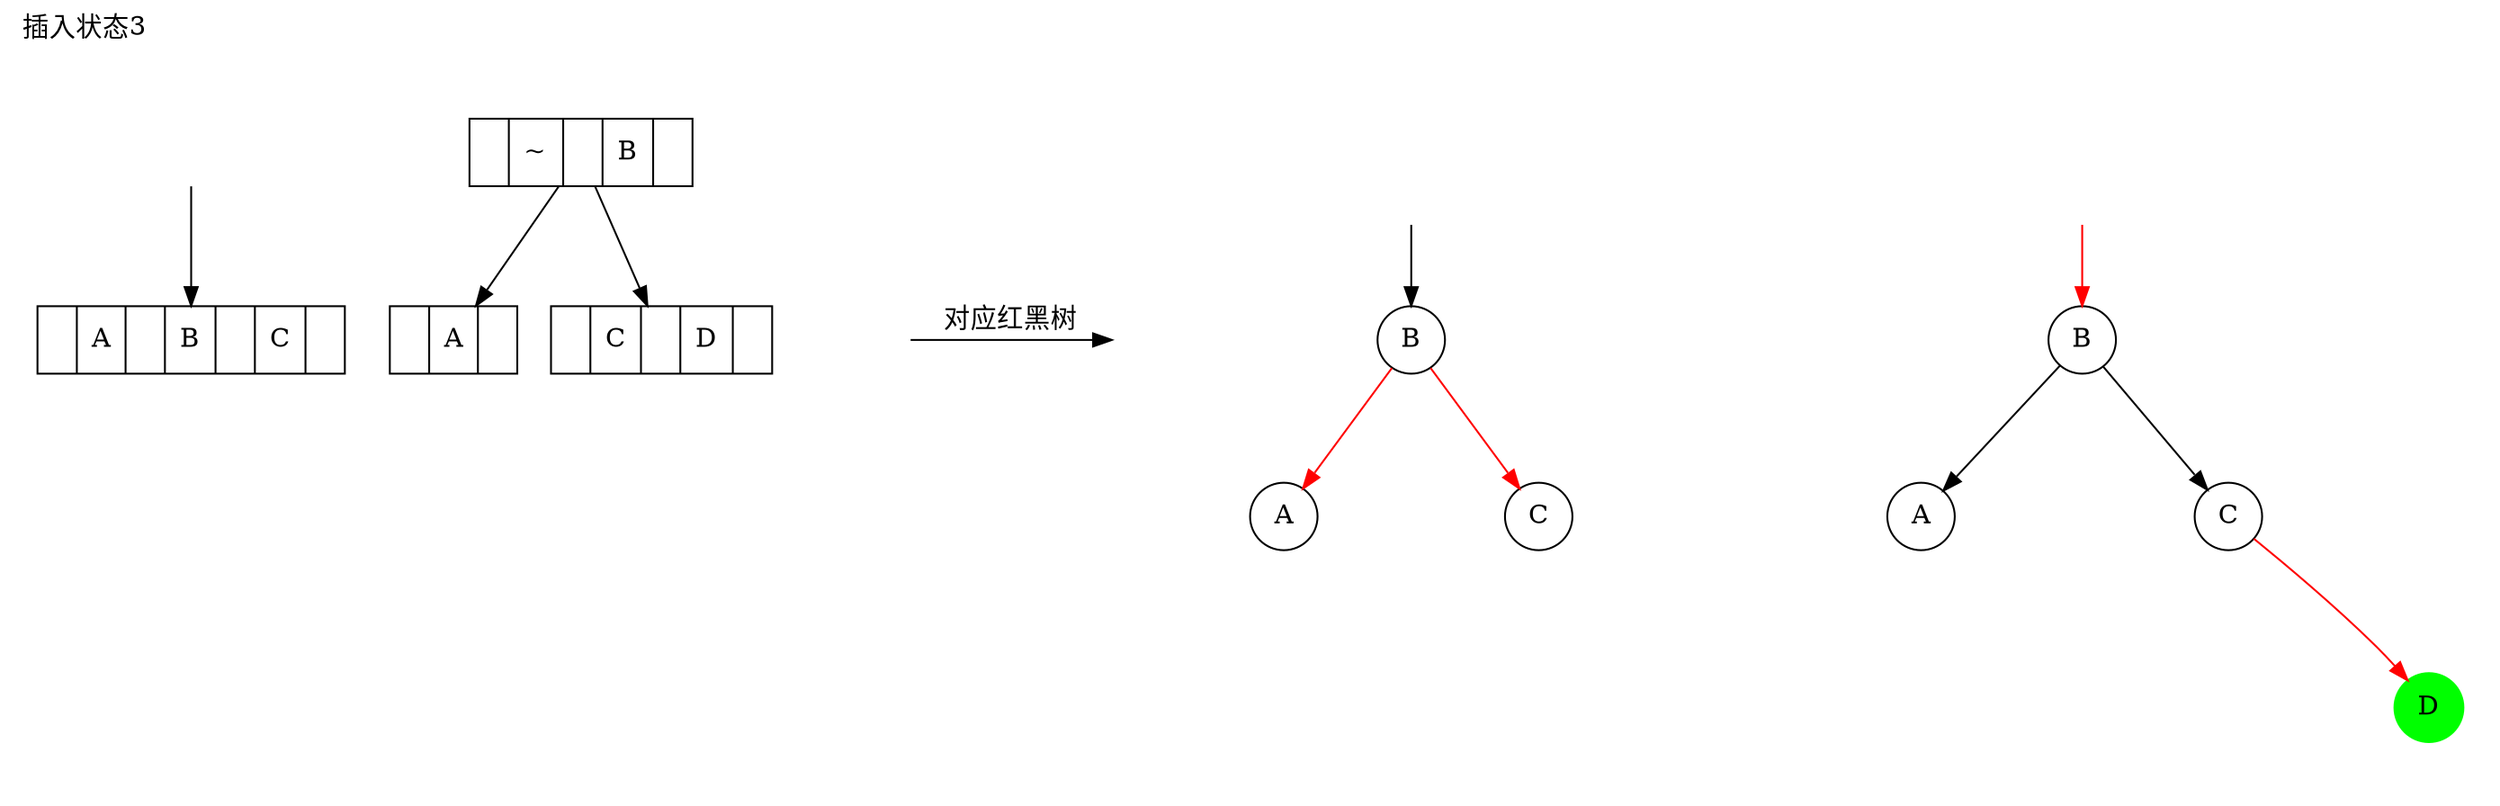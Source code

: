 digraph g{
label="插入状态3";
labeljust=l;
labelloc=t;

subgraph cluster_1{
label="";
node[shape=record];
penwidth=0;
n1_0[style=invis];
n1_1[label="<f1> | A | <f2> | B | <f3> | C | <f4>"];
n1_0->n1_1;
}

subgraph cluster_2{
label="";
node[shape=record];
penwidth=0;
n2_0[label="<f0> | ~ | <f1> | B | <f2>"];
n2_1[label="<f1> | A | <f2>"];
n2_2[label="<f1> | C | <f2> | D | <f3>"];
n2_0->n2_1;
n2_0->n2_2;
}


subgraph cluster_t{
label="";
node[shape=circle];
penwidth=0;
t_0[style=invis];
t_1[style=invis];
t_2[style=invis];
t_0->t_1[style=invis];
t_0->t_2[style=invis];
t_1->t_2[label="对应红黑树", constraint=false, minlen=3];
//t_0[style=invis];
//t_1[label="", shape=triangle, orientation=-90, style=filled, color=green, height=0.4];
//t_0->t_1[style=invis];
}


subgraph cluster_3{
label="";
node[shape=circle];
penwidth=0;
n3_99[style=invis]
n3_0[label=B];
n3_1[label=A];
v3_1[style=invis];
n3_2[label=C];
n3_99->n3_0;
n3_0->n3_1[color="red"];
n3_0->v3_1[style=invis];
n3_0->n3_2[color="red"];
}

subgraph cluster_4{
label="";
node[shape=circle];
penwidth=0;
n4_99[style=invis];
n4_0[label=B];
n4_1[label=A];
v4_1[style=invis];
n4_2[label=C];

v4_2[style=invis];
v4_3[style=invis];
v4_4[style=invis];

v4_5[style=invis];
v4_6[style=invis];
n4_3[label=D, style=filled, color=green];

n4_99->n4_0[color="red"];
n4_0->n4_1;
n4_0->v4_1[style=invis];
n4_0->n4_2;

n4_1->v4_2[style=invis];
n4_1->v4_3[style=invis];
n4_1->v4_4[style=invis];

n4_2->v4_5[style=invis];
n4_2->v4_6[style=invis];
n4_2->n4_3[color="red"];

}

}
